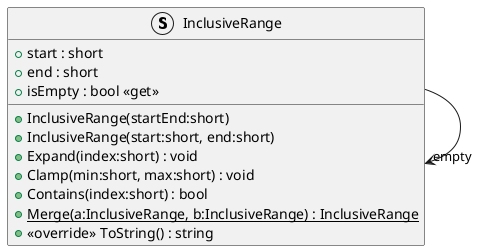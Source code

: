 @startuml
struct InclusiveRange {
    + start : short
    + end : short
    + InclusiveRange(startEnd:short)
    + InclusiveRange(start:short, end:short)
    + Expand(index:short) : void
    + Clamp(min:short, max:short) : void
    + isEmpty : bool <<get>>
    + Contains(index:short) : bool
    + {static} Merge(a:InclusiveRange, b:InclusiveRange) : InclusiveRange
    + <<override>> ToString() : string
}
InclusiveRange --> "empty" InclusiveRange
@enduml
